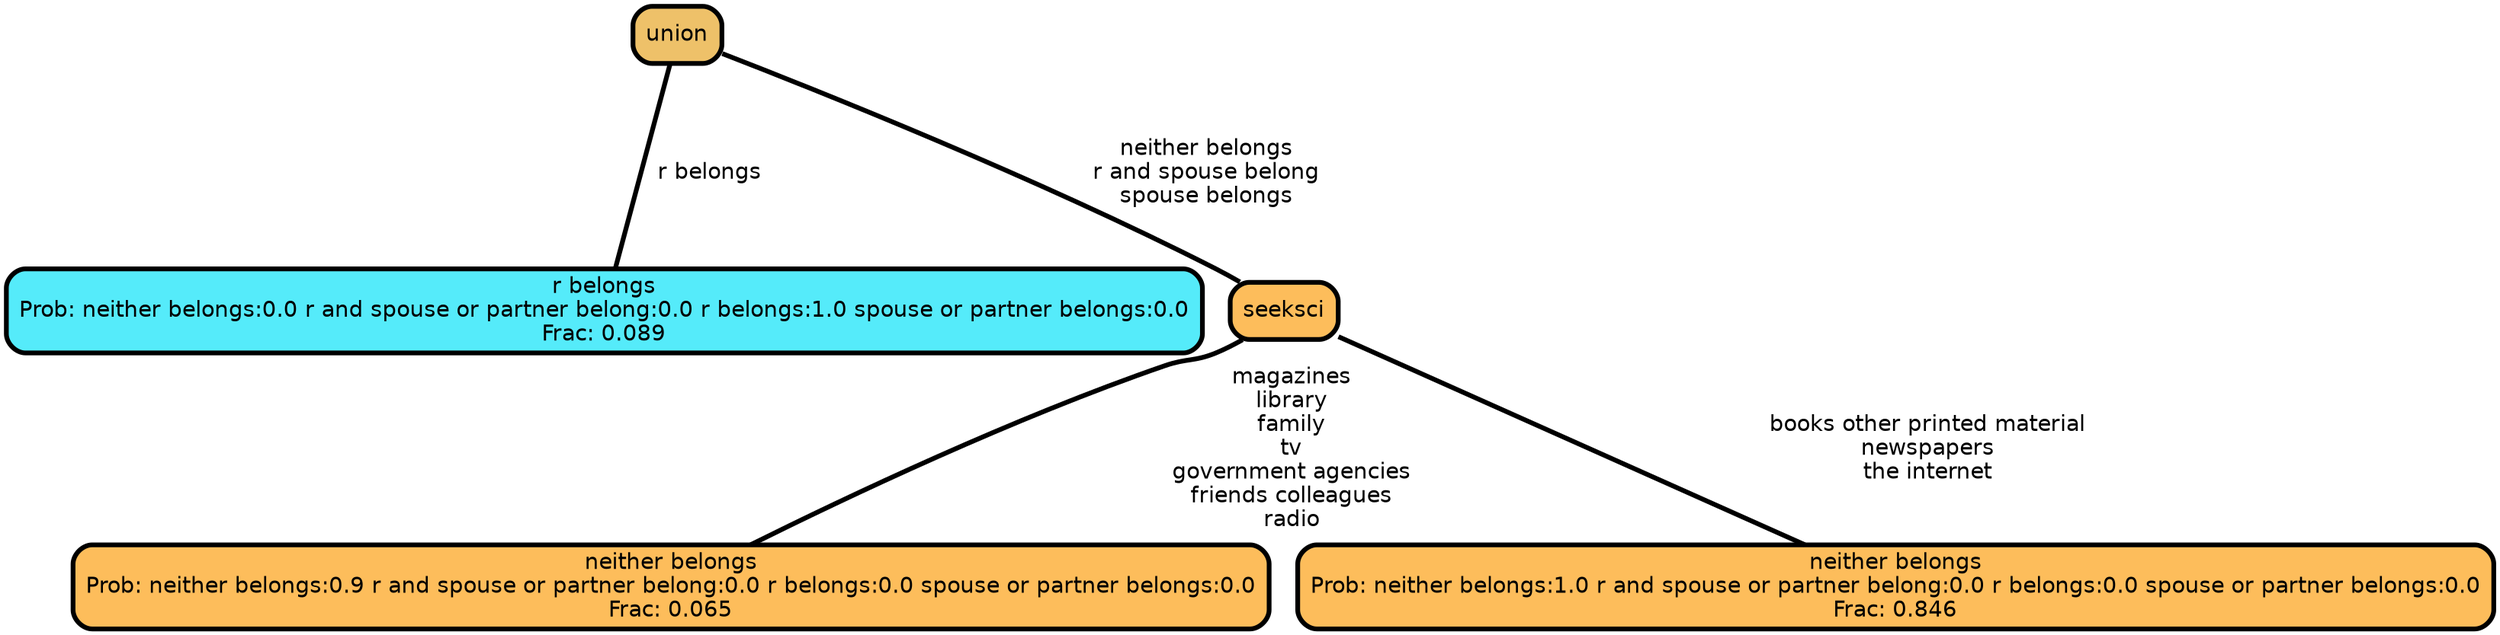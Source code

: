 graph Tree {
node [shape=box, style="filled, rounded",color="black",penwidth="3",fontcolor="black",                 fontname=helvetica] ;
graph [ranksep="0 equally", splines=straight,                 bgcolor=transparent, dpi=200] ;
edge [fontname=helvetica, color=black] ;
0 [label="r belongs
Prob: neither belongs:0.0 r and spouse or partner belong:0.0 r belongs:1.0 spouse or partner belongs:0.0
Frac: 0.089", fillcolor="#55ebfa"] ;
1 [label="union", fillcolor="#eec169"] ;
2 [label="neither belongs
Prob: neither belongs:0.9 r and spouse or partner belong:0.0 r belongs:0.0 spouse or partner belongs:0.0
Frac: 0.065", fillcolor="#fdbd5b"] ;
3 [label="seeksci", fillcolor="#fdbd5b"] ;
4 [label="neither belongs
Prob: neither belongs:1.0 r and spouse or partner belong:0.0 r belongs:0.0 spouse or partner belongs:0.0
Frac: 0.846", fillcolor="#fdbd5b"] ;
1 -- 0 [label=" r belongs",penwidth=3] ;
1 -- 3 [label=" neither belongs\n r and spouse belong\n spouse belongs",penwidth=3] ;
3 -- 2 [label=" magazines\n library\n family\n tv\n government agencies\n friends colleagues\n radio",penwidth=3] ;
3 -- 4 [label=" books other printed material\n newspapers\n the internet",penwidth=3] ;
{rank = same;}}
